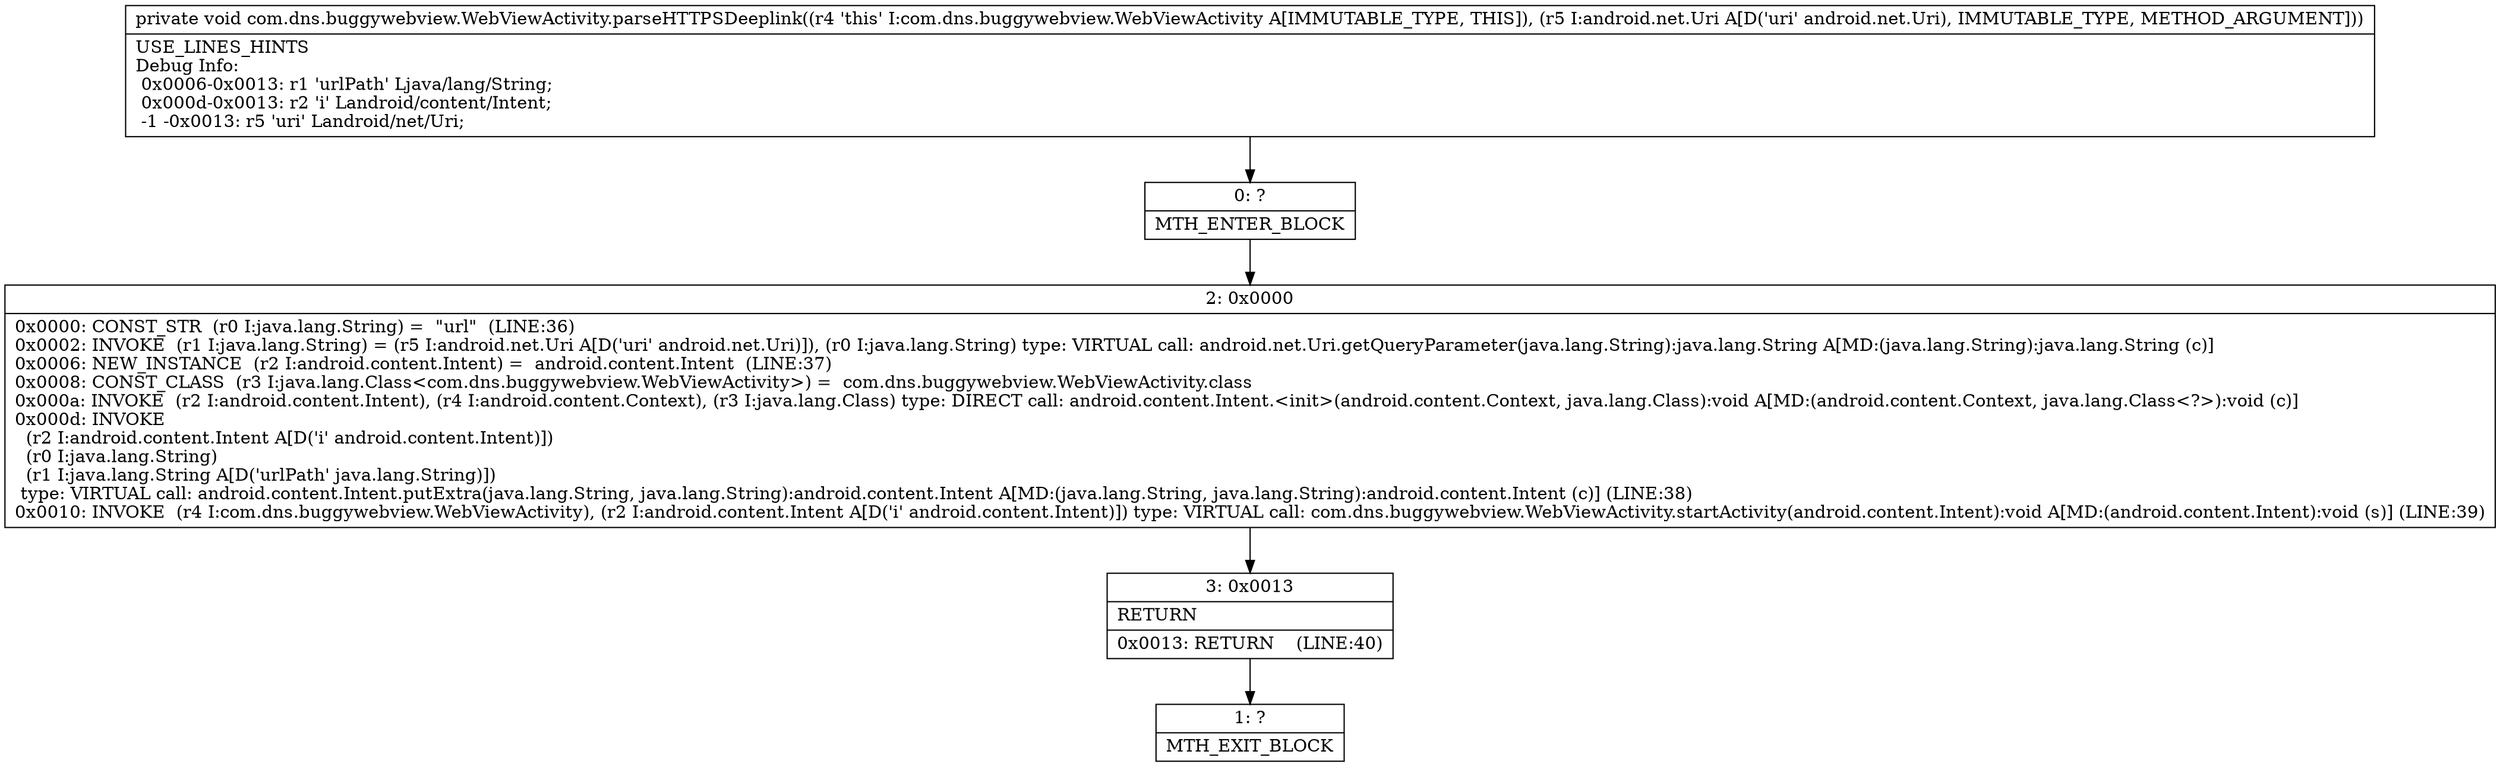 digraph "CFG forcom.dns.buggywebview.WebViewActivity.parseHTTPSDeeplink(Landroid\/net\/Uri;)V" {
Node_0 [shape=record,label="{0\:\ ?|MTH_ENTER_BLOCK\l}"];
Node_2 [shape=record,label="{2\:\ 0x0000|0x0000: CONST_STR  (r0 I:java.lang.String) =  \"url\"  (LINE:36)\l0x0002: INVOKE  (r1 I:java.lang.String) = (r5 I:android.net.Uri A[D('uri' android.net.Uri)]), (r0 I:java.lang.String) type: VIRTUAL call: android.net.Uri.getQueryParameter(java.lang.String):java.lang.String A[MD:(java.lang.String):java.lang.String (c)]\l0x0006: NEW_INSTANCE  (r2 I:android.content.Intent) =  android.content.Intent  (LINE:37)\l0x0008: CONST_CLASS  (r3 I:java.lang.Class\<com.dns.buggywebview.WebViewActivity\>) =  com.dns.buggywebview.WebViewActivity.class \l0x000a: INVOKE  (r2 I:android.content.Intent), (r4 I:android.content.Context), (r3 I:java.lang.Class) type: DIRECT call: android.content.Intent.\<init\>(android.content.Context, java.lang.Class):void A[MD:(android.content.Context, java.lang.Class\<?\>):void (c)]\l0x000d: INVOKE  \l  (r2 I:android.content.Intent A[D('i' android.content.Intent)])\l  (r0 I:java.lang.String)\l  (r1 I:java.lang.String A[D('urlPath' java.lang.String)])\l type: VIRTUAL call: android.content.Intent.putExtra(java.lang.String, java.lang.String):android.content.Intent A[MD:(java.lang.String, java.lang.String):android.content.Intent (c)] (LINE:38)\l0x0010: INVOKE  (r4 I:com.dns.buggywebview.WebViewActivity), (r2 I:android.content.Intent A[D('i' android.content.Intent)]) type: VIRTUAL call: com.dns.buggywebview.WebViewActivity.startActivity(android.content.Intent):void A[MD:(android.content.Intent):void (s)] (LINE:39)\l}"];
Node_3 [shape=record,label="{3\:\ 0x0013|RETURN\l|0x0013: RETURN    (LINE:40)\l}"];
Node_1 [shape=record,label="{1\:\ ?|MTH_EXIT_BLOCK\l}"];
MethodNode[shape=record,label="{private void com.dns.buggywebview.WebViewActivity.parseHTTPSDeeplink((r4 'this' I:com.dns.buggywebview.WebViewActivity A[IMMUTABLE_TYPE, THIS]), (r5 I:android.net.Uri A[D('uri' android.net.Uri), IMMUTABLE_TYPE, METHOD_ARGUMENT]))  | USE_LINES_HINTS\lDebug Info:\l  0x0006\-0x0013: r1 'urlPath' Ljava\/lang\/String;\l  0x000d\-0x0013: r2 'i' Landroid\/content\/Intent;\l  \-1 \-0x0013: r5 'uri' Landroid\/net\/Uri;\l}"];
MethodNode -> Node_0;Node_0 -> Node_2;
Node_2 -> Node_3;
Node_3 -> Node_1;
}

